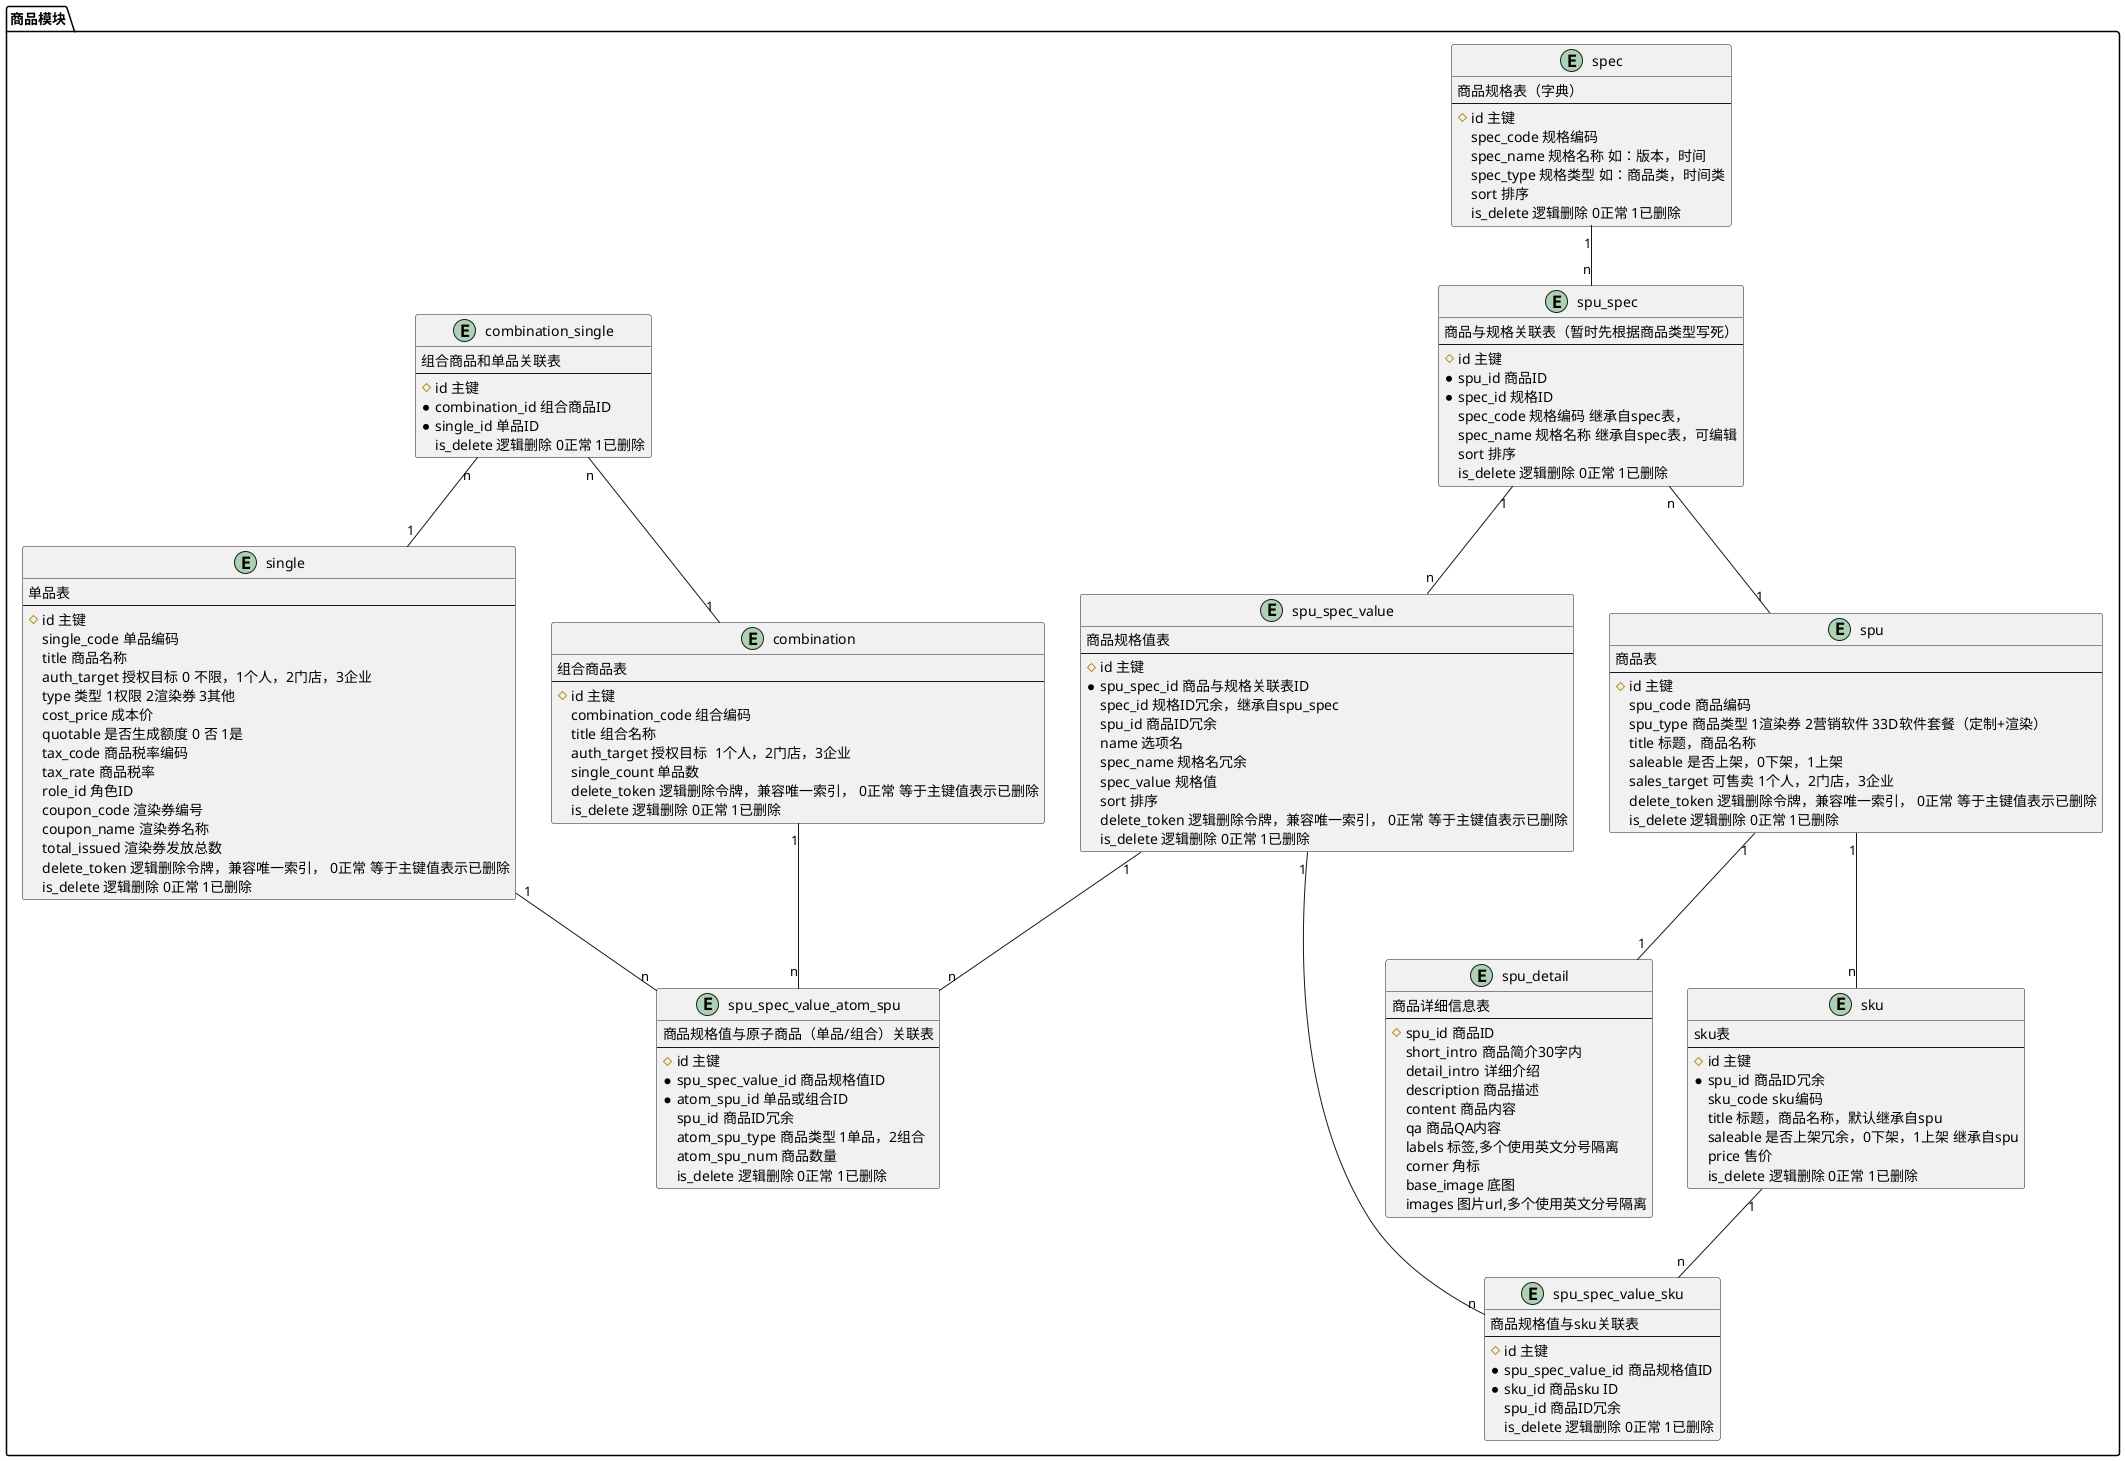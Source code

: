@startuml
'https://plantuml.com/use-case-diagram

package 商品模块 {

    entity (spec) {
        商品规格表（字典）
        --
        # id 主键
        spec_code 规格编码
        spec_name 规格名称 如：版本，时间
        spec_type 规格类型 如：商品类，时间类
        sort 排序
        is_delete 逻辑删除 0正常 1已删除
    }

    entity (spu_spec) {
        商品与规格关联表（暂时先根据商品类型写死）
        --
        # id 主键
        * spu_id 商品ID
        * spec_id 规格ID
        spec_code 规格编码 继承自spec表，
        spec_name 规格名称 继承自spec表，可编辑
        sort 排序
        is_delete 逻辑删除 0正常 1已删除
    }

    entity (spu_spec_value) {
        商品规格值表
        --
        # id 主键
        * spu_spec_id 商品与规格关联表ID
        spec_id 规格ID冗余，继承自spu_spec
        spu_id 商品ID冗余
        name 选项名
        spec_name 规格名冗余
        spec_value 规格值
        sort 排序
        delete_token 逻辑删除令牌，兼容唯一索引， 0正常 等于主键值表示已删除
        is_delete 逻辑删除 0正常 1已删除
    }

    entity (spu_spec_value_atom_spu) {
        商品规格值与原子商品（单品/组合）关联表
        --
        # id 主键
        * spu_spec_value_id 商品规格值ID
        * atom_spu_id 单品或组合ID
        spu_id 商品ID冗余
        atom_spu_type 商品类型 1单品，2组合
        atom_spu_num 商品数量
        is_delete 逻辑删除 0正常 1已删除
    }

    entity (spu_spec_value_sku) {
        商品规格值与sku关联表
        --
        # id 主键
        * spu_spec_value_id 商品规格值ID
        * sku_id 商品sku ID
        spu_id 商品ID冗余
        is_delete 逻辑删除 0正常 1已删除
    }

    entity (single) {
        单品表
        --
        # id 主键
        single_code 单品编码
        title 商品名称
        auth_target 授权目标 0 不限，1个人，2门店，3企业
        type 类型 1权限 2渲染券 3其他
        cost_price 成本价
        quotable 是否生成额度 0 否 1是
        tax_code 商品税率编码
        tax_rate 商品税率
        role_id 角色ID
        coupon_code 渲染券编号
        coupon_name 渲染券名称
        total_issued 渲染券发放总数
        delete_token 逻辑删除令牌，兼容唯一索引， 0正常 等于主键值表示已删除
        is_delete 逻辑删除 0正常 1已删除
    }

    entity (combination) {
        组合商品表
        --
        # id 主键
        combination_code 组合编码
        title 组合名称
        auth_target 授权目标  1个人，2门店，3企业
        single_count 单品数
        delete_token 逻辑删除令牌，兼容唯一索引， 0正常 等于主键值表示已删除
        is_delete 逻辑删除 0正常 1已删除
    }

    entity (combination_single) {
        组合商品和单品关联表
        --
        # id 主键
        * combination_id 组合商品ID
        * single_id 单品ID
        is_delete 逻辑删除 0正常 1已删除
    }

    entity (spu) {
        商品表
        --
        # id 主键
        spu_code 商品编码
        spu_type 商品类型 1渲染券 2营销软件 33D软件套餐（定制+渲染）
        title 标题，商品名称
        saleable 是否上架，0下架，1上架
        sales_target 可售卖 1个人，2门店，3企业
        delete_token 逻辑删除令牌，兼容唯一索引， 0正常 等于主键值表示已删除
        is_delete 逻辑删除 0正常 1已删除
    }

    entity (spu_detail) {
        商品详细信息表
        --
        # spu_id 商品ID
        short_intro 商品简介30字内
        detail_intro 详细介绍
        description 商品描述
        content 商品内容
        qa 商品QA内容
        labels 标签,多个使用英文分号隔离
        corner 角标
        base_image 底图
        images 图片url,多个使用英文分号隔离
    }

    entity (sku) {
        sku表
        --
        # id 主键
        * spu_id 商品ID冗余
        sku_code sku编码
        title 标题，商品名称，默认继承自spu
        saleable 是否上架冗余，0下架，1上架 继承自spu
        price 售价
        is_delete 逻辑删除 0正常 1已删除
    }

'    entity (sku_atom_spu) {
'        sku与原子商品（单品/组合）关联表
'        --
'        # id 主键
'        sku_id 具体商品ID
'        atom_spu_id 单品或组合ID
'        spu_id 商品ID冗余
'        atom_spu_type 商品类型 1单品，2组合
'        atom_spu_num 商品数量
'        is_delete 逻辑删除 0正常 1已删除
'    }

    spu_spec "n" -- "1" spu
    spec "1" -- "n" spu_spec
    combination_single "n" -- "1" single
    combination_single "n" -- "1" combination
    spu_spec_value "1" -- "n" spu_spec_value_atom_spu
    spu_spec "1" -- "n" spu_spec_value
    single "1" -- "n" spu_spec_value_atom_spu
    combination "1" -- "n" spu_spec_value_atom_spu
    sku "1" -- "n" spu_spec_value_sku
'    sku "1" -- "n" sku_atom_spu
'    single "1" -- "n" sku_atom_spu
'    combination "1" -- "n" sku_atom_spu
    spu_spec_value "1" -- "n" spu_spec_value_sku
    spu "1" -- "n" sku
    spu "1" -- "1" spu_detail
}


@enduml
